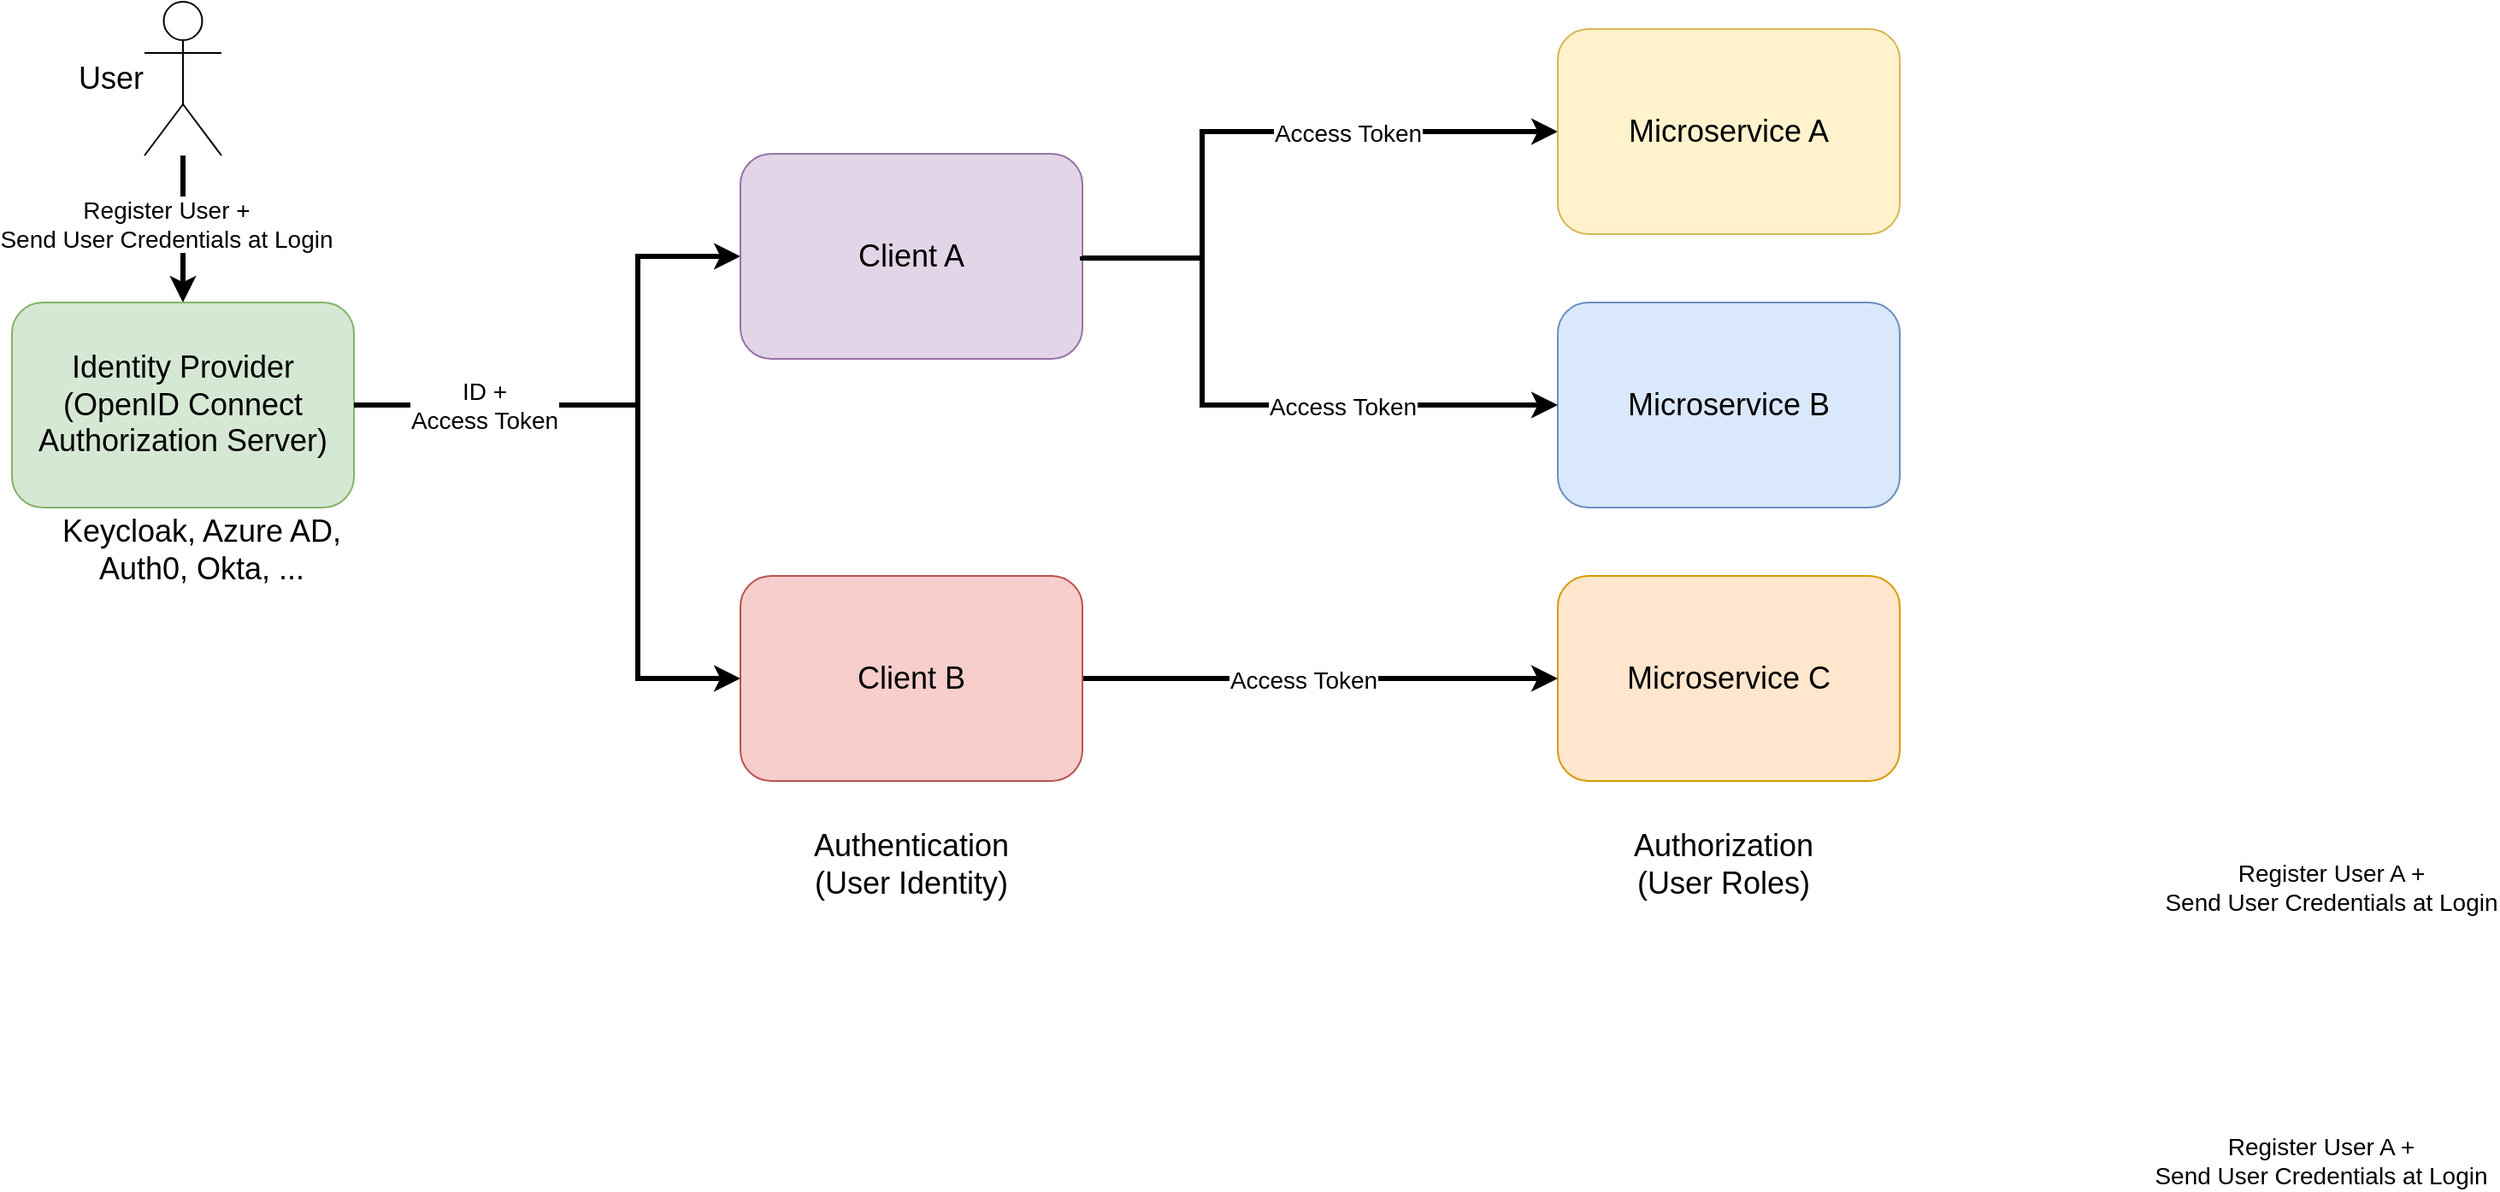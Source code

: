 <mxfile version="21.2.8" type="device">
  <diagram name="Page-1" id="ZQaP6m3v3bCAOALgyQ2f">
    <mxGraphModel dx="2411" dy="819" grid="1" gridSize="10" guides="1" tooltips="1" connect="1" arrows="1" fold="1" page="1" pageScale="1" pageWidth="1169" pageHeight="827" math="0" shadow="0">
      <root>
        <mxCell id="0" />
        <mxCell id="1" parent="0" />
        <mxCell id="kzNEx_-M0deKBsbGgkpU-9" style="edgeStyle=orthogonalEdgeStyle;rounded=0;orthogonalLoop=1;jettySize=auto;html=1;entryX=0;entryY=0.5;entryDx=0;entryDy=0;strokeWidth=3;exitX=1;exitY=0.5;exitDx=0;exitDy=0;" parent="1" source="frm9H07xX9OotdOA53Vy-33" target="kzNEx_-M0deKBsbGgkpU-3" edge="1">
          <mxGeometry relative="1" as="geometry">
            <mxPoint x="600" y="240" as="sourcePoint" />
            <mxPoint x="800" y="70.5" as="targetPoint" />
            <Array as="points">
              <mxPoint x="600" y="160" />
              <mxPoint x="670" y="160" />
              <mxPoint x="670" y="86" />
            </Array>
          </mxGeometry>
        </mxCell>
        <mxCell id="kzNEx_-M0deKBsbGgkpU-10" value="&lt;font style=&quot;font-size: 14px;&quot;&gt;Register User A + &lt;br&gt;Send User Credentials at Login&lt;/font&gt;" style="edgeLabel;html=1;align=center;verticalAlign=middle;resizable=0;points=[];" parent="kzNEx_-M0deKBsbGgkpU-9" vertex="1" connectable="0">
          <mxGeometry x="-0.07" y="1" relative="1" as="geometry">
            <mxPoint x="641" y="443" as="offset" />
          </mxGeometry>
        </mxCell>
        <mxCell id="frm9H07xX9OotdOA53Vy-26" value="&lt;font style=&quot;font-size: 14px;&quot;&gt;Access Token&lt;/font&gt;" style="edgeLabel;html=1;align=center;verticalAlign=middle;resizable=0;points=[];" vertex="1" connectable="0" parent="kzNEx_-M0deKBsbGgkpU-9">
          <mxGeometry x="0.5" relative="1" as="geometry">
            <mxPoint x="-35" y="1" as="offset" />
          </mxGeometry>
        </mxCell>
        <mxCell id="kzNEx_-M0deKBsbGgkpU-3" value="&lt;font style=&quot;font-size: 18px;&quot;&gt;Microservice A&lt;/font&gt;" style="rounded=1;whiteSpace=wrap;html=1;fillColor=#fff2cc;strokeColor=#d6b656;" parent="1" vertex="1">
          <mxGeometry x="878" y="26" width="200" height="120" as="geometry" />
        </mxCell>
        <mxCell id="frm9H07xX9OotdOA53Vy-1" value="&lt;font style=&quot;font-size: 18px;&quot;&gt;Microservice B&lt;/font&gt;" style="rounded=1;whiteSpace=wrap;html=1;fillColor=#dae8fc;strokeColor=#6c8ebf;" vertex="1" parent="1">
          <mxGeometry x="878" y="186" width="200" height="120" as="geometry" />
        </mxCell>
        <mxCell id="frm9H07xX9OotdOA53Vy-2" value="&lt;font style=&quot;font-size: 18px;&quot;&gt;Microservice C&lt;/font&gt;" style="rounded=1;whiteSpace=wrap;html=1;fillColor=#ffe6cc;strokeColor=#d79b00;" vertex="1" parent="1">
          <mxGeometry x="878" y="346" width="200" height="120" as="geometry" />
        </mxCell>
        <mxCell id="frm9H07xX9OotdOA53Vy-3" value="&lt;font style=&quot;font-size: 18px;&quot;&gt;User&lt;/font&gt;" style="shape=umlActor;verticalLabelPosition=middle;verticalAlign=middle;html=1;outlineConnect=0;labelPosition=left;align=right;" vertex="1" parent="1">
          <mxGeometry x="51.5" y="10" width="45" height="90" as="geometry" />
        </mxCell>
        <mxCell id="frm9H07xX9OotdOA53Vy-6" style="edgeStyle=orthogonalEdgeStyle;rounded=0;orthogonalLoop=1;jettySize=auto;html=1;strokeWidth=3;entryX=0.5;entryY=0;entryDx=0;entryDy=0;" edge="1" parent="1" source="frm9H07xX9OotdOA53Vy-3" target="frm9H07xX9OotdOA53Vy-20">
          <mxGeometry relative="1" as="geometry">
            <mxPoint x="74" y="140" as="sourcePoint" />
            <mxPoint x="134" y="246" as="targetPoint" />
          </mxGeometry>
        </mxCell>
        <mxCell id="frm9H07xX9OotdOA53Vy-7" value="&lt;font style=&quot;font-size: 14px;&quot;&gt;Register User + &lt;br&gt;Send User Credentials at Login&lt;/font&gt;" style="edgeLabel;html=1;align=center;verticalAlign=middle;resizable=0;points=[];" vertex="1" connectable="0" parent="frm9H07xX9OotdOA53Vy-6">
          <mxGeometry x="-0.07" y="1" relative="1" as="geometry">
            <mxPoint x="-11" as="offset" />
          </mxGeometry>
        </mxCell>
        <mxCell id="frm9H07xX9OotdOA53Vy-41" style="edgeStyle=orthogonalEdgeStyle;rounded=0;orthogonalLoop=1;jettySize=auto;html=1;entryX=0;entryY=0.5;entryDx=0;entryDy=0;strokeWidth=3;" edge="1" parent="1" source="frm9H07xX9OotdOA53Vy-20" target="frm9H07xX9OotdOA53Vy-33">
          <mxGeometry relative="1" as="geometry">
            <Array as="points">
              <mxPoint x="340" y="246" />
              <mxPoint x="340" y="159" />
            </Array>
          </mxGeometry>
        </mxCell>
        <mxCell id="frm9H07xX9OotdOA53Vy-20" value="&lt;font style=&quot;font-size: 18px;&quot;&gt;Identity Provider &lt;br&gt;(OpenID Connect Authorization Server)&lt;/font&gt;" style="rounded=1;whiteSpace=wrap;html=1;fillColor=#d5e8d4;strokeColor=#82b366;" vertex="1" parent="1">
          <mxGeometry x="-26" y="186" width="200" height="120" as="geometry" />
        </mxCell>
        <mxCell id="frm9H07xX9OotdOA53Vy-29" value="&lt;font style=&quot;font-size: 18px;&quot;&gt;Keycloak, Azure AD, &lt;br&gt;Auth0, Okta, ...&lt;/font&gt;" style="text;html=1;strokeColor=none;fillColor=none;align=center;verticalAlign=middle;whiteSpace=wrap;rounded=0;" vertex="1" parent="1">
          <mxGeometry x="-30" y="316" width="230" height="30" as="geometry" />
        </mxCell>
        <mxCell id="frm9H07xX9OotdOA53Vy-33" value="&lt;font style=&quot;font-size: 18px;&quot;&gt;Client A&lt;/font&gt;" style="rounded=1;whiteSpace=wrap;html=1;fillColor=#e1d5e7;strokeColor=#9673a6;" vertex="1" parent="1">
          <mxGeometry x="400" y="99" width="200" height="120" as="geometry" />
        </mxCell>
        <mxCell id="frm9H07xX9OotdOA53Vy-43" style="edgeStyle=orthogonalEdgeStyle;rounded=0;orthogonalLoop=1;jettySize=auto;html=1;entryX=0;entryY=0.5;entryDx=0;entryDy=0;strokeWidth=3;" edge="1" parent="1" source="frm9H07xX9OotdOA53Vy-34" target="frm9H07xX9OotdOA53Vy-2">
          <mxGeometry relative="1" as="geometry" />
        </mxCell>
        <mxCell id="frm9H07xX9OotdOA53Vy-45" value="&lt;font style=&quot;font-size: 14px;&quot;&gt;Access Token&lt;/font&gt;" style="edgeLabel;html=1;align=center;verticalAlign=middle;resizable=0;points=[];" vertex="1" connectable="0" parent="frm9H07xX9OotdOA53Vy-43">
          <mxGeometry x="-0.072" y="-1" relative="1" as="geometry">
            <mxPoint as="offset" />
          </mxGeometry>
        </mxCell>
        <mxCell id="frm9H07xX9OotdOA53Vy-34" value="&lt;font style=&quot;font-size: 18px;&quot;&gt;Client B&lt;/font&gt;" style="rounded=1;whiteSpace=wrap;html=1;fillColor=#f8cecc;strokeColor=#b85450;" vertex="1" parent="1">
          <mxGeometry x="400" y="346" width="200" height="120" as="geometry" />
        </mxCell>
        <mxCell id="frm9H07xX9OotdOA53Vy-35" style="edgeStyle=orthogonalEdgeStyle;rounded=0;orthogonalLoop=1;jettySize=auto;html=1;entryX=0;entryY=0.5;entryDx=0;entryDy=0;strokeWidth=3;exitX=1;exitY=0.5;exitDx=0;exitDy=0;" edge="1" parent="1" source="frm9H07xX9OotdOA53Vy-33" target="frm9H07xX9OotdOA53Vy-1">
          <mxGeometry relative="1" as="geometry">
            <mxPoint x="610" y="150" as="sourcePoint" />
            <mxPoint x="888" y="96" as="targetPoint" />
            <Array as="points">
              <mxPoint x="600" y="160" />
              <mxPoint x="670" y="160" />
              <mxPoint x="670" y="246" />
            </Array>
          </mxGeometry>
        </mxCell>
        <mxCell id="frm9H07xX9OotdOA53Vy-36" value="&lt;font style=&quot;font-size: 14px;&quot;&gt;Register User A + &lt;br&gt;Send User Credentials at Login&lt;/font&gt;" style="edgeLabel;html=1;align=center;verticalAlign=middle;resizable=0;points=[];" vertex="1" connectable="0" parent="frm9H07xX9OotdOA53Vy-35">
          <mxGeometry x="-0.07" y="1" relative="1" as="geometry">
            <mxPoint x="641" y="443" as="offset" />
          </mxGeometry>
        </mxCell>
        <mxCell id="frm9H07xX9OotdOA53Vy-37" value="&lt;font style=&quot;font-size: 14px;&quot;&gt;Access Token&lt;/font&gt;" style="edgeLabel;html=1;align=center;verticalAlign=middle;resizable=0;points=[];" vertex="1" connectable="0" parent="frm9H07xX9OotdOA53Vy-35">
          <mxGeometry x="0.5" relative="1" as="geometry">
            <mxPoint x="-35" y="1" as="offset" />
          </mxGeometry>
        </mxCell>
        <mxCell id="frm9H07xX9OotdOA53Vy-42" style="edgeStyle=orthogonalEdgeStyle;rounded=0;orthogonalLoop=1;jettySize=auto;html=1;entryX=0;entryY=0.5;entryDx=0;entryDy=0;strokeWidth=3;exitX=1;exitY=0.5;exitDx=0;exitDy=0;" edge="1" parent="1" source="frm9H07xX9OotdOA53Vy-20" target="frm9H07xX9OotdOA53Vy-34">
          <mxGeometry relative="1" as="geometry">
            <mxPoint x="270" y="256" as="sourcePoint" />
            <mxPoint x="410" y="169" as="targetPoint" />
            <Array as="points">
              <mxPoint x="340" y="246" />
              <mxPoint x="340" y="406" />
            </Array>
          </mxGeometry>
        </mxCell>
        <mxCell id="frm9H07xX9OotdOA53Vy-44" value="&lt;font style=&quot;font-size: 14px;&quot;&gt;ID + &lt;br&gt;Access Token&lt;/font&gt;" style="edgeLabel;html=1;align=center;verticalAlign=middle;resizable=0;points=[];" vertex="1" connectable="0" parent="frm9H07xX9OotdOA53Vy-42">
          <mxGeometry x="-0.633" relative="1" as="geometry">
            <mxPoint x="5" as="offset" />
          </mxGeometry>
        </mxCell>
        <mxCell id="frm9H07xX9OotdOA53Vy-46" value="&lt;span style=&quot;font-size: 18px;&quot;&gt;Authentication &lt;br&gt;(User Identity)&lt;/span&gt;" style="text;html=1;strokeColor=none;fillColor=none;align=center;verticalAlign=middle;whiteSpace=wrap;rounded=0;" vertex="1" parent="1">
          <mxGeometry x="415" y="500" width="170" height="30" as="geometry" />
        </mxCell>
        <mxCell id="frm9H07xX9OotdOA53Vy-47" value="&lt;span style=&quot;font-size: 18px;&quot;&gt;Authorization&lt;br&gt;(User Roles)&lt;/span&gt;" style="text;html=1;strokeColor=none;fillColor=none;align=center;verticalAlign=middle;whiteSpace=wrap;rounded=0;" vertex="1" parent="1">
          <mxGeometry x="890" y="500" width="170" height="30" as="geometry" />
        </mxCell>
      </root>
    </mxGraphModel>
  </diagram>
</mxfile>
